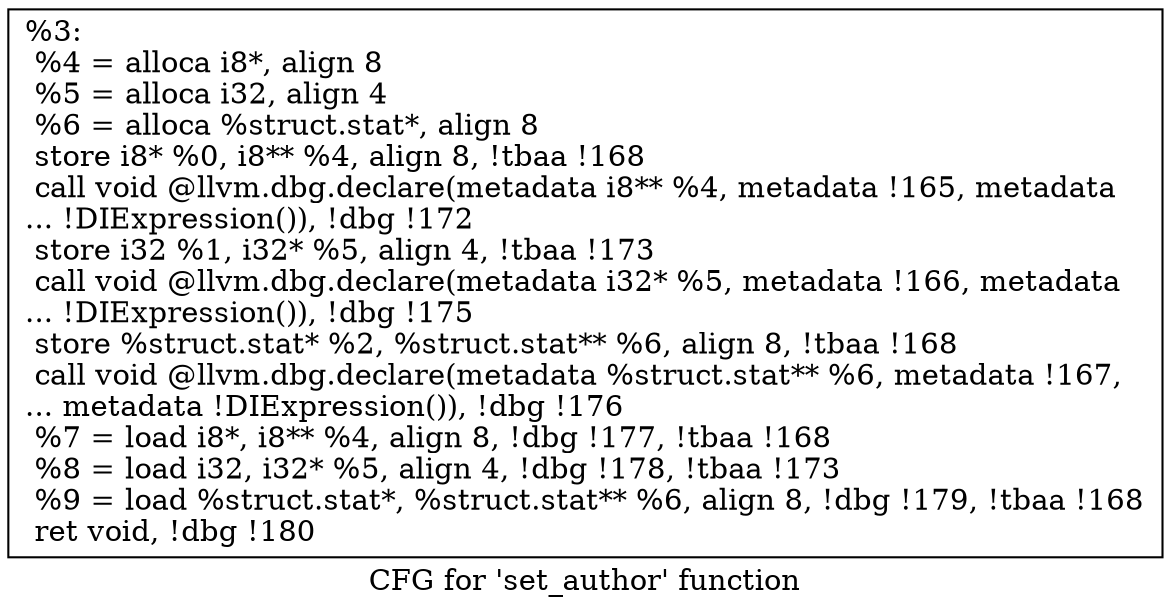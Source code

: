 digraph "CFG for 'set_author' function" {
	label="CFG for 'set_author' function";

	Node0x25eecd0 [shape=record,label="{%3:\l  %4 = alloca i8*, align 8\l  %5 = alloca i32, align 4\l  %6 = alloca %struct.stat*, align 8\l  store i8* %0, i8** %4, align 8, !tbaa !168\l  call void @llvm.dbg.declare(metadata i8** %4, metadata !165, metadata\l... !DIExpression()), !dbg !172\l  store i32 %1, i32* %5, align 4, !tbaa !173\l  call void @llvm.dbg.declare(metadata i32* %5, metadata !166, metadata\l... !DIExpression()), !dbg !175\l  store %struct.stat* %2, %struct.stat** %6, align 8, !tbaa !168\l  call void @llvm.dbg.declare(metadata %struct.stat** %6, metadata !167,\l... metadata !DIExpression()), !dbg !176\l  %7 = load i8*, i8** %4, align 8, !dbg !177, !tbaa !168\l  %8 = load i32, i32* %5, align 4, !dbg !178, !tbaa !173\l  %9 = load %struct.stat*, %struct.stat** %6, align 8, !dbg !179, !tbaa !168\l  ret void, !dbg !180\l}"];
}
